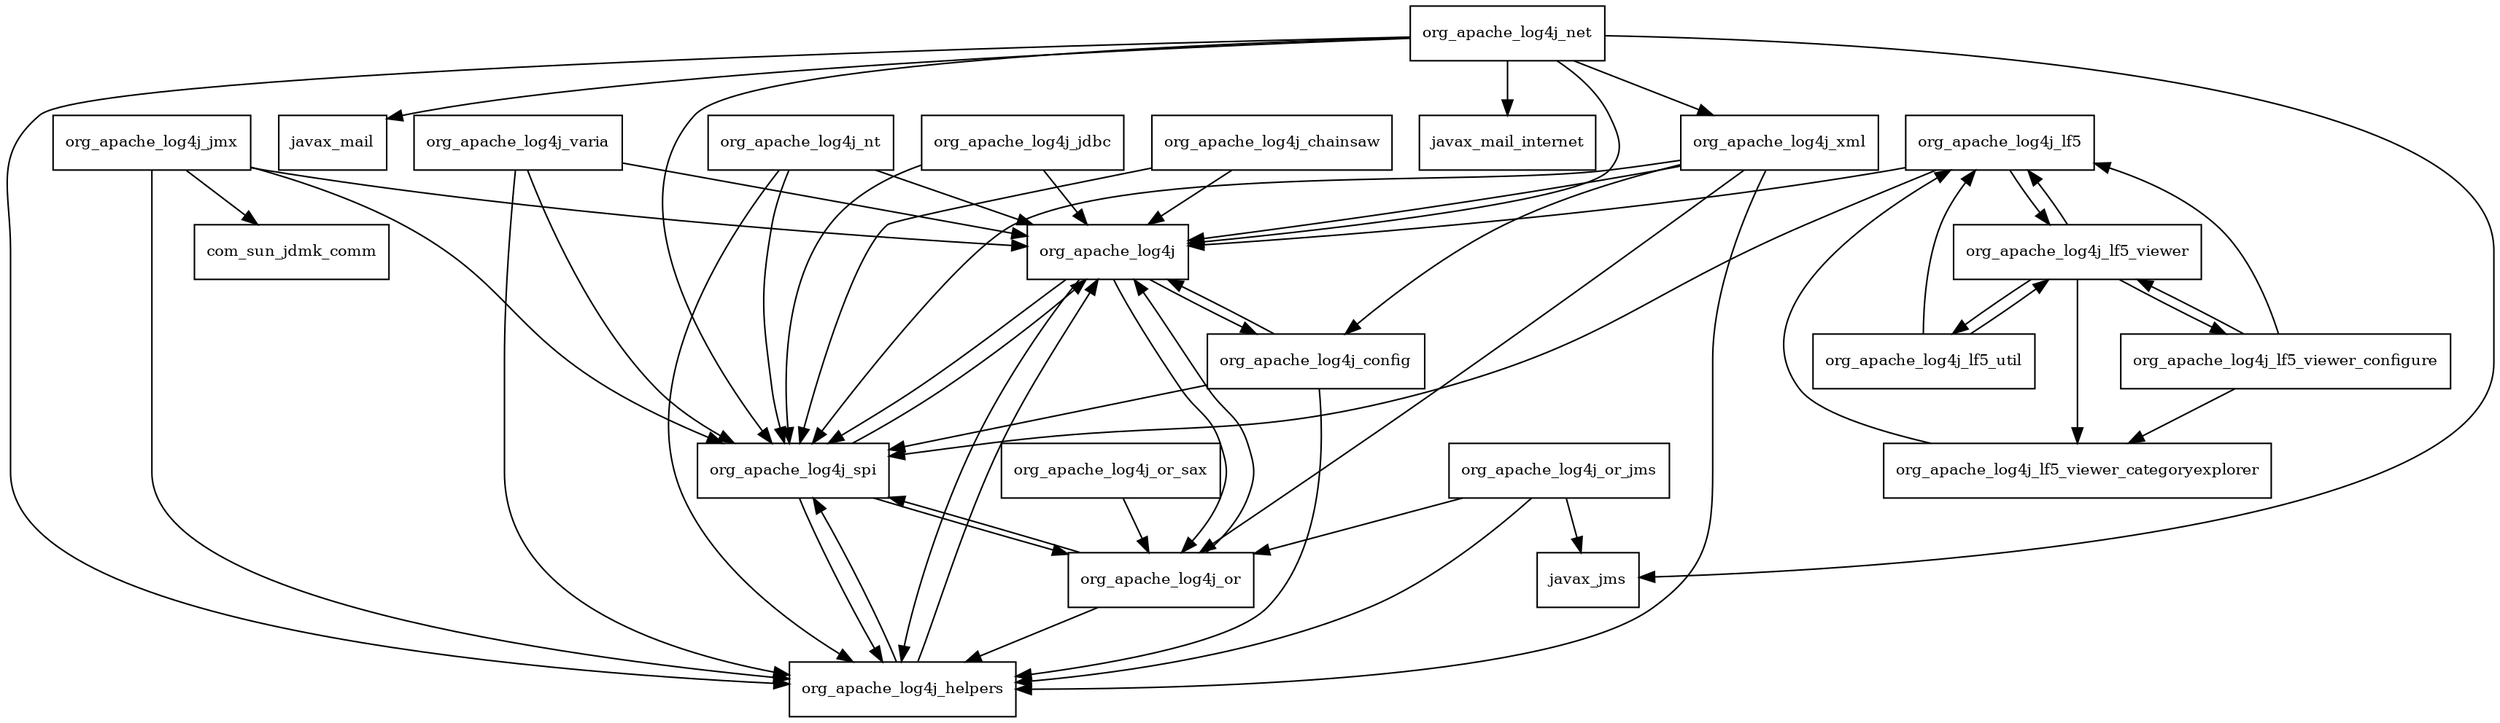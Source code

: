 digraph log4j_1_2_14_package_dependencies {
  node [shape = box, fontsize=10.0];
  org_apache_log4j -> org_apache_log4j_config;
  org_apache_log4j -> org_apache_log4j_helpers;
  org_apache_log4j -> org_apache_log4j_or;
  org_apache_log4j -> org_apache_log4j_spi;
  org_apache_log4j_chainsaw -> org_apache_log4j;
  org_apache_log4j_chainsaw -> org_apache_log4j_spi;
  org_apache_log4j_config -> org_apache_log4j;
  org_apache_log4j_config -> org_apache_log4j_helpers;
  org_apache_log4j_config -> org_apache_log4j_spi;
  org_apache_log4j_helpers -> org_apache_log4j;
  org_apache_log4j_helpers -> org_apache_log4j_spi;
  org_apache_log4j_jdbc -> org_apache_log4j;
  org_apache_log4j_jdbc -> org_apache_log4j_spi;
  org_apache_log4j_jmx -> com_sun_jdmk_comm;
  org_apache_log4j_jmx -> org_apache_log4j;
  org_apache_log4j_jmx -> org_apache_log4j_helpers;
  org_apache_log4j_jmx -> org_apache_log4j_spi;
  org_apache_log4j_lf5 -> org_apache_log4j;
  org_apache_log4j_lf5 -> org_apache_log4j_lf5_viewer;
  org_apache_log4j_lf5 -> org_apache_log4j_spi;
  org_apache_log4j_lf5_util -> org_apache_log4j_lf5;
  org_apache_log4j_lf5_util -> org_apache_log4j_lf5_viewer;
  org_apache_log4j_lf5_viewer -> org_apache_log4j_lf5;
  org_apache_log4j_lf5_viewer -> org_apache_log4j_lf5_util;
  org_apache_log4j_lf5_viewer -> org_apache_log4j_lf5_viewer_categoryexplorer;
  org_apache_log4j_lf5_viewer -> org_apache_log4j_lf5_viewer_configure;
  org_apache_log4j_lf5_viewer_categoryexplorer -> org_apache_log4j_lf5;
  org_apache_log4j_lf5_viewer_configure -> org_apache_log4j_lf5;
  org_apache_log4j_lf5_viewer_configure -> org_apache_log4j_lf5_viewer;
  org_apache_log4j_lf5_viewer_configure -> org_apache_log4j_lf5_viewer_categoryexplorer;
  org_apache_log4j_net -> javax_jms;
  org_apache_log4j_net -> javax_mail;
  org_apache_log4j_net -> javax_mail_internet;
  org_apache_log4j_net -> org_apache_log4j;
  org_apache_log4j_net -> org_apache_log4j_helpers;
  org_apache_log4j_net -> org_apache_log4j_spi;
  org_apache_log4j_net -> org_apache_log4j_xml;
  org_apache_log4j_nt -> org_apache_log4j;
  org_apache_log4j_nt -> org_apache_log4j_helpers;
  org_apache_log4j_nt -> org_apache_log4j_spi;
  org_apache_log4j_or -> org_apache_log4j;
  org_apache_log4j_or -> org_apache_log4j_helpers;
  org_apache_log4j_or -> org_apache_log4j_spi;
  org_apache_log4j_or_jms -> javax_jms;
  org_apache_log4j_or_jms -> org_apache_log4j_helpers;
  org_apache_log4j_or_jms -> org_apache_log4j_or;
  org_apache_log4j_or_sax -> org_apache_log4j_or;
  org_apache_log4j_spi -> org_apache_log4j;
  org_apache_log4j_spi -> org_apache_log4j_helpers;
  org_apache_log4j_spi -> org_apache_log4j_or;
  org_apache_log4j_varia -> org_apache_log4j;
  org_apache_log4j_varia -> org_apache_log4j_helpers;
  org_apache_log4j_varia -> org_apache_log4j_spi;
  org_apache_log4j_xml -> org_apache_log4j;
  org_apache_log4j_xml -> org_apache_log4j_config;
  org_apache_log4j_xml -> org_apache_log4j_helpers;
  org_apache_log4j_xml -> org_apache_log4j_or;
  org_apache_log4j_xml -> org_apache_log4j_spi;
}

